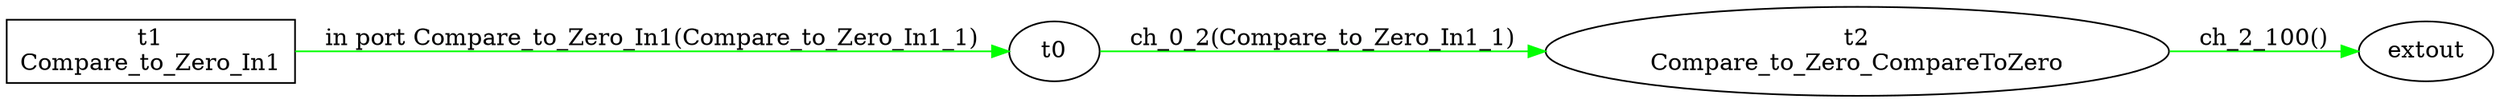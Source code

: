 digraph csp {
	graph [rankdir=LR];
	Compare_to_Zero_CompareToZero	 [label="t2\nCompare_to_Zero_CompareToZero"];
	t0 -> Compare_to_Zero_CompareToZero	 [color=green,
		label="ch_0_2(Compare_to_Zero_In1_1)"];
	extout	 [label=extout];
	Compare_to_Zero_In1	 [label="t1\nCompare_to_Zero_In1",
		shape=box];
	Compare_to_Zero_In1 -> t0	 [color=green,
		label="in port Compare_to_Zero_In1(Compare_to_Zero_In1_1)"];
	Compare_to_Zero_CompareToZero -> extout	 [color=green,
		label="ch_2_100()"];
}
